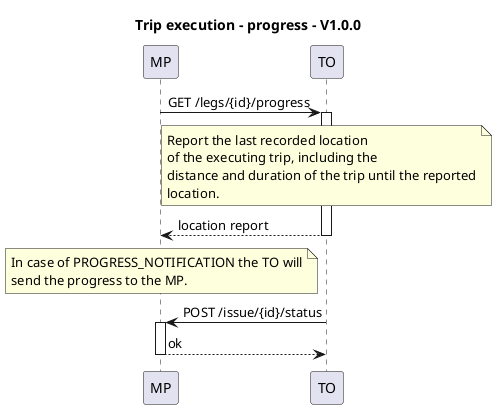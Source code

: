 @startuml Support
title Trip execution - progress - V1.0.0
participant MP
participant TO

autoactivate on

MP -> TO : GET /legs/{id}/progress
note over TO
Report the last recorded location 
of the executing trip, including the
distance and duration of the trip until the reported
location.
end note
return location report

note over MP
In case of PROGRESS_NOTIFICATION the TO will
send the progress to the MP.
end note

TO -> MP : POST /issue/{id}/status
return ok

@enduml
